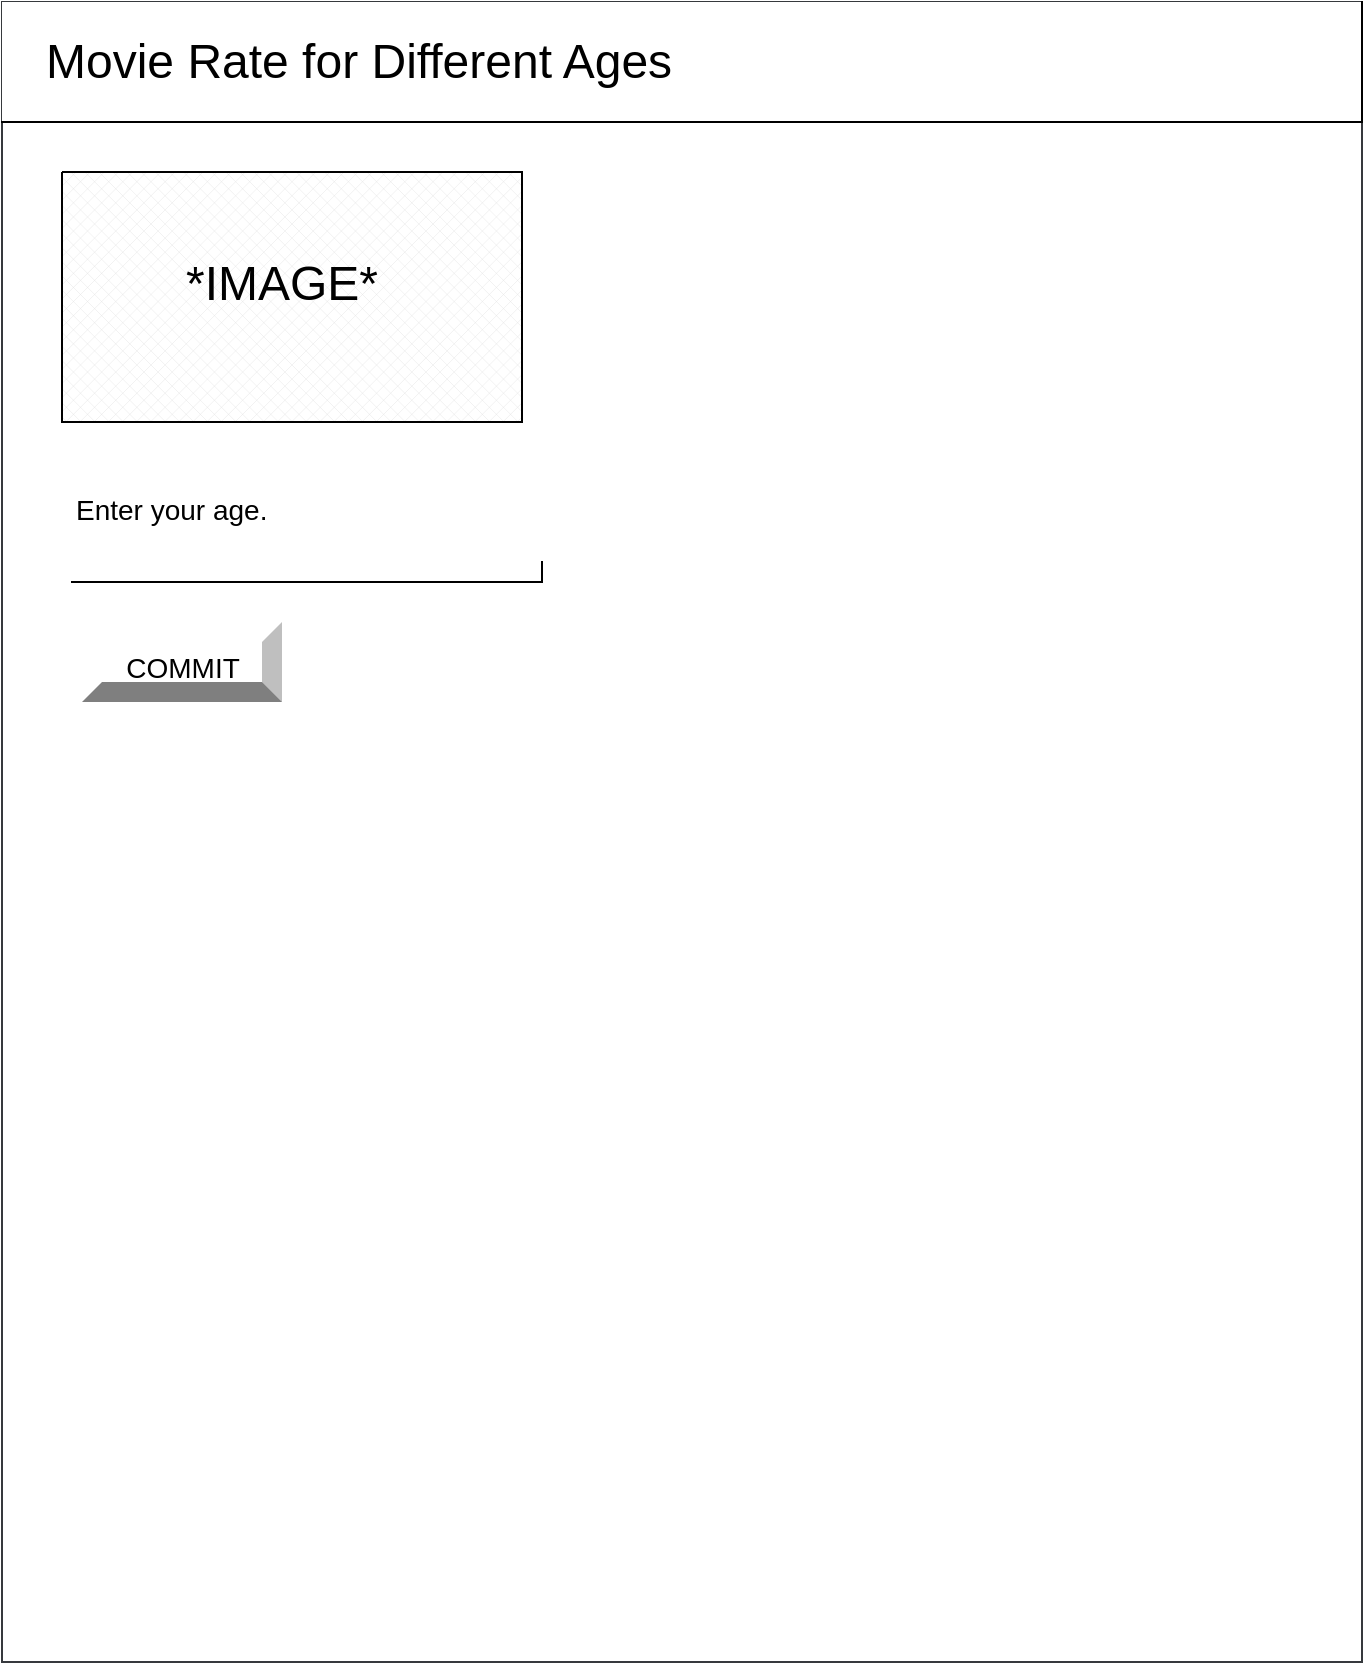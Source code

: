 <mxfile>
    <diagram id="88giGpIRES18z8qv4P0Z" name="Page-1">
        <mxGraphModel dx="764" dy="629" grid="1" gridSize="10" guides="1" tooltips="1" connect="1" arrows="1" fold="1" page="1" pageScale="1" pageWidth="850" pageHeight="1100" math="0" shadow="0">
            <root>
                <mxCell id="0"/>
                <mxCell id="1" parent="0"/>
                <mxCell id="2" value="" style="verticalLabelPosition=bottom;verticalAlign=top;html=1;shape=mxgraph.basic.rect;fillColor2=none;strokeWidth=1;size=20;indent=5;fillColor=#FFFFFF;strokeColor=#36393d;" vertex="1" parent="1">
                    <mxGeometry x="90" y="80" width="680" height="830" as="geometry"/>
                </mxCell>
                <mxCell id="3" value="&lt;p style=&quot;line-height: 1.2&quot;&gt;&lt;font style=&quot;font-size: 24px&quot;&gt;&amp;nbsp; Temperature Calculator Website.&lt;/font&gt;&lt;/p&gt;" style="shape=partialRectangle;whiteSpace=wrap;html=1;top=0;left=0;fillColor=#FFFFFF;align=left;fontColor=#000000;strokeColor=#000000;" vertex="1" parent="1">
                    <mxGeometry x="90" y="80" width="680" height="60" as="geometry"/>
                </mxCell>
                <mxCell id="4" value="&lt;h2 style=&quot;padding: 0px ; font-family: &amp;#34;roboto&amp;#34; , &amp;#34;helvetica&amp;#34; , &amp;#34;arial&amp;#34; , sans-serif ; font-weight: 400 ; font-size: 28px ; line-height: 48px ; margin: 24px 0px 24px 30px ; font-style: normal ; letter-spacing: normal ; text-indent: 0px ; text-transform: none ; word-spacing: 0px&quot;&gt;&lt;font color=&quot;#000000&quot;&gt;(°F − 32) × 5/9 = °C&lt;/font&gt;&lt;/h2&gt;" style="text;whiteSpace=wrap;html=1;fontSize=25;" vertex="1" parent="1">
                    <mxGeometry x="125" y="220" width="300" height="110" as="geometry"/>
                </mxCell>
                <mxCell id="5" value="&lt;h1 style=&quot;padding: 0px ; font-size: 35px ; line-height: 1.35 ; letter-spacing: -0.02em ; margin: 24px 0px 24px 40px ; font-family: &amp;#34;roboto&amp;#34; , &amp;#34;helvetica&amp;#34; , &amp;#34;arial&amp;#34; , sans-serif ; font-weight: 400 ; font-style: normal ; text-indent: 0px ; text-transform: none ; word-spacing: 0px&quot;&gt;&lt;font color=&quot;#000000&quot;&gt;The formula is:&lt;/font&gt;&lt;/h1&gt;" style="text;whiteSpace=wrap;html=1;fontSize=25;" vertex="1" parent="1">
                    <mxGeometry x="120" y="140" width="290" height="110" as="geometry"/>
                </mxCell>
                <mxCell id="6" value="&lt;span style=&quot;font-family: &amp;#34;helvetica&amp;#34; , &amp;#34;arial&amp;#34; , sans-serif ; font-size: 14px ; font-style: normal ; font-weight: 400 ; letter-spacing: normal ; text-indent: 0px ; text-transform: none ; word-spacing: 0px ; display: inline ; float: none&quot;&gt;&lt;font color=&quot;#000000&quot;&gt;Fahrenheit:&lt;/font&gt;&lt;/span&gt;" style="text;whiteSpace=wrap;html=1;fontSize=24;" vertex="1" parent="1">
                    <mxGeometry x="125" y="340" width="100" height="50" as="geometry"/>
                </mxCell>
                <mxCell id="7" value="" style="shape=partialRectangle;whiteSpace=wrap;html=1;top=0;left=0;fillColor=none;fontColor=#000000;strokeColor=#000000;" vertex="1" parent="1">
                    <mxGeometry x="125" y="380" width="125" height="10" as="geometry"/>
                </mxCell>
                <mxCell id="8" value="Calculate" style="labelPosition=center;verticalLabelPosition=middle;align=center;html=1;shape=mxgraph.basic.shaded_button;dx=10;fillColor=#E6E6E6;strokeColor=none;fontColor=#000000;" vertex="1" parent="1">
                    <mxGeometry x="125" y="410" width="87.5" height="50" as="geometry"/>
                </mxCell>
                <mxCell id="9" value="" style="verticalLabelPosition=bottom;verticalAlign=top;html=1;shape=mxgraph.basic.rect;fillColor2=none;strokeWidth=1;size=20;indent=5;fillColor=#FFFFFF;strokeColor=#36393d;" vertex="1" parent="1">
                    <mxGeometry x="90" y="80" width="680" height="830" as="geometry"/>
                </mxCell>
                <mxCell id="10" value="&lt;p style=&quot;line-height: 1.2&quot;&gt;&lt;span style=&quot;font-size: 24px&quot;&gt;&amp;nbsp; &amp;nbsp; Randomizer&lt;/span&gt;&lt;/p&gt;" style="shape=partialRectangle;whiteSpace=wrap;html=1;top=0;left=0;fillColor=#FFFFFF;align=left;fontColor=#000000;strokeColor=#000000;" vertex="1" parent="1">
                    <mxGeometry x="90" y="80" width="680" height="60" as="geometry"/>
                </mxCell>
                <mxCell id="11" value="&lt;font face=&quot;helvetica, arial, sans-serif&quot; style=&quot;font-size: 22px&quot;&gt;Pick a random number from 1 to 6&lt;/font&gt;" style="text;whiteSpace=wrap;html=1;fontSize=24;" vertex="1" parent="1">
                    <mxGeometry x="110" y="170" width="360" height="50" as="geometry"/>
                </mxCell>
                <mxCell id="12" value="&lt;font style=&quot;font-size: 19px&quot;&gt;Commit:&lt;/font&gt;" style="text;html=1;resizable=0;autosize=1;align=center;verticalAlign=middle;points=[];fillColor=none;strokeColor=none;rounded=0;fontSize=18;" vertex="1" parent="1">
                    <mxGeometry x="110" y="320" width="90" height="30" as="geometry"/>
                </mxCell>
                <mxCell id="13" value="Button" style="labelPosition=center;verticalLabelPosition=middle;align=center;html=1;shape=mxgraph.basic.shaded_button;dx=10;fillColor=#E6E6E6;strokeColor=none;fontSize=22;" vertex="1" parent="1">
                    <mxGeometry x="110" y="360" width="100" height="60" as="geometry"/>
                </mxCell>
                <mxCell id="14" value="" style="verticalLabelPosition=bottom;verticalAlign=top;html=1;shape=mxgraph.basic.rect;fillColor2=none;strokeWidth=1;size=20;indent=0;fontSize=22;" vertex="1" parent="1">
                    <mxGeometry x="120" y="250" width="440" height="10" as="geometry"/>
                </mxCell>
                <mxCell id="15" value="" style="verticalLabelPosition=bottom;verticalAlign=top;html=1;shape=mxgraph.basic.rect;fillColor2=none;strokeWidth=1;size=20;indent=5;fillColor=#FFFFFF;strokeColor=#36393d;" vertex="1" parent="1">
                    <mxGeometry x="90" y="80" width="680" height="830" as="geometry"/>
                </mxCell>
                <mxCell id="16" value="&lt;p style=&quot;line-height: 1.2&quot;&gt;&lt;span style=&quot;font-size: 24px&quot;&gt;&amp;nbsp; &amp;nbsp;Movie Rate for Different Ages&lt;/span&gt;&lt;/p&gt;" style="shape=partialRectangle;whiteSpace=wrap;html=1;top=0;left=0;fillColor=#FFFFFF;align=left;fontColor=#000000;strokeColor=#000000;" vertex="1" parent="1">
                    <mxGeometry x="90" y="80" width="680" height="60" as="geometry"/>
                </mxCell>
                <mxCell id="17" value="&lt;font color=&quot;#000000&quot; face=&quot;helvetica, arial, sans-serif&quot;&gt;&lt;span style=&quot;font-size: 14px&quot;&gt;Enter your age.&lt;/span&gt;&lt;/font&gt;" style="text;whiteSpace=wrap;html=1;fontSize=24;" vertex="1" parent="1">
                    <mxGeometry x="125" y="310" width="325" height="50" as="geometry"/>
                </mxCell>
                <mxCell id="18" value="" style="shape=partialRectangle;whiteSpace=wrap;html=1;top=0;left=0;fillColor=none;fontColor=#000000;strokeColor=#000000;" vertex="1" parent="1">
                    <mxGeometry x="125" y="360" width="235" height="10" as="geometry"/>
                </mxCell>
                <mxCell id="19" value="" style="verticalLabelPosition=bottom;verticalAlign=top;html=1;shape=mxgraph.basic.patternFillRect;fillStyle=diagGrid;step=5;fillStrokeWidth=0.2;fillStrokeColor=#dddddd;" vertex="1" parent="1">
                    <mxGeometry x="120" y="165" width="230" height="125" as="geometry"/>
                </mxCell>
                <mxCell id="20" value="&lt;font face=&quot;helvetica, arial, sans-serif&quot; color=&quot;#000000&quot;&gt;*IMAGE*&lt;/font&gt;" style="text;whiteSpace=wrap;html=1;fontSize=24;strokeWidth=22;" vertex="1" parent="1">
                    <mxGeometry x="180" y="200" width="155" height="77.5" as="geometry"/>
                </mxCell>
                <mxCell id="21" value="&lt;font style=&quot;font-size: 14px&quot; color=&quot;#000000&quot;&gt;COMMIT&lt;/font&gt;" style="labelPosition=center;verticalLabelPosition=middle;align=center;html=1;shape=mxgraph.basic.shaded_button;dx=10;fontSize=24;" vertex="1" parent="1">
                    <mxGeometry x="130" y="390" width="100" height="40" as="geometry"/>
                </mxCell>
            </root>
        </mxGraphModel>
    </diagram>
</mxfile>
